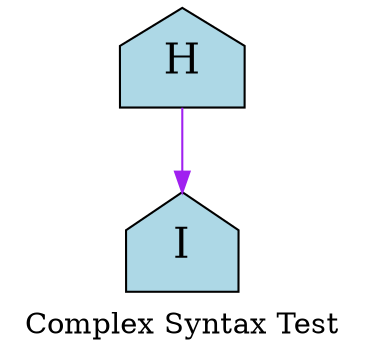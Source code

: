 strict digraph graph_55
{
 label = "Complex Syntax Test"

	node[ shape = "house"]
	edge[ color = "purple"]

	{
 rank = "same"

		node[ fillcolor = "goldenrod" shape = "circle" style = "filled"]
		node[ fillcolor = "turquoise4"]

		{
			node[ fillcolor = "darkorchid" shape = "pentagon"]

		}

	}
	node[ fillcolor = "lightblue" fontsize = "20" style = "filled"]
	subgraph 
	{
 label = "Outer"

		H -> I		subgraph 
		{
 label = "Inner"

			node[ fillcolor = "magenta" fontsize = "26" shape = "triangle"]
			edge[ color = "blue"]

		}

	}
	graph[ rankdir = "TB"]

}
